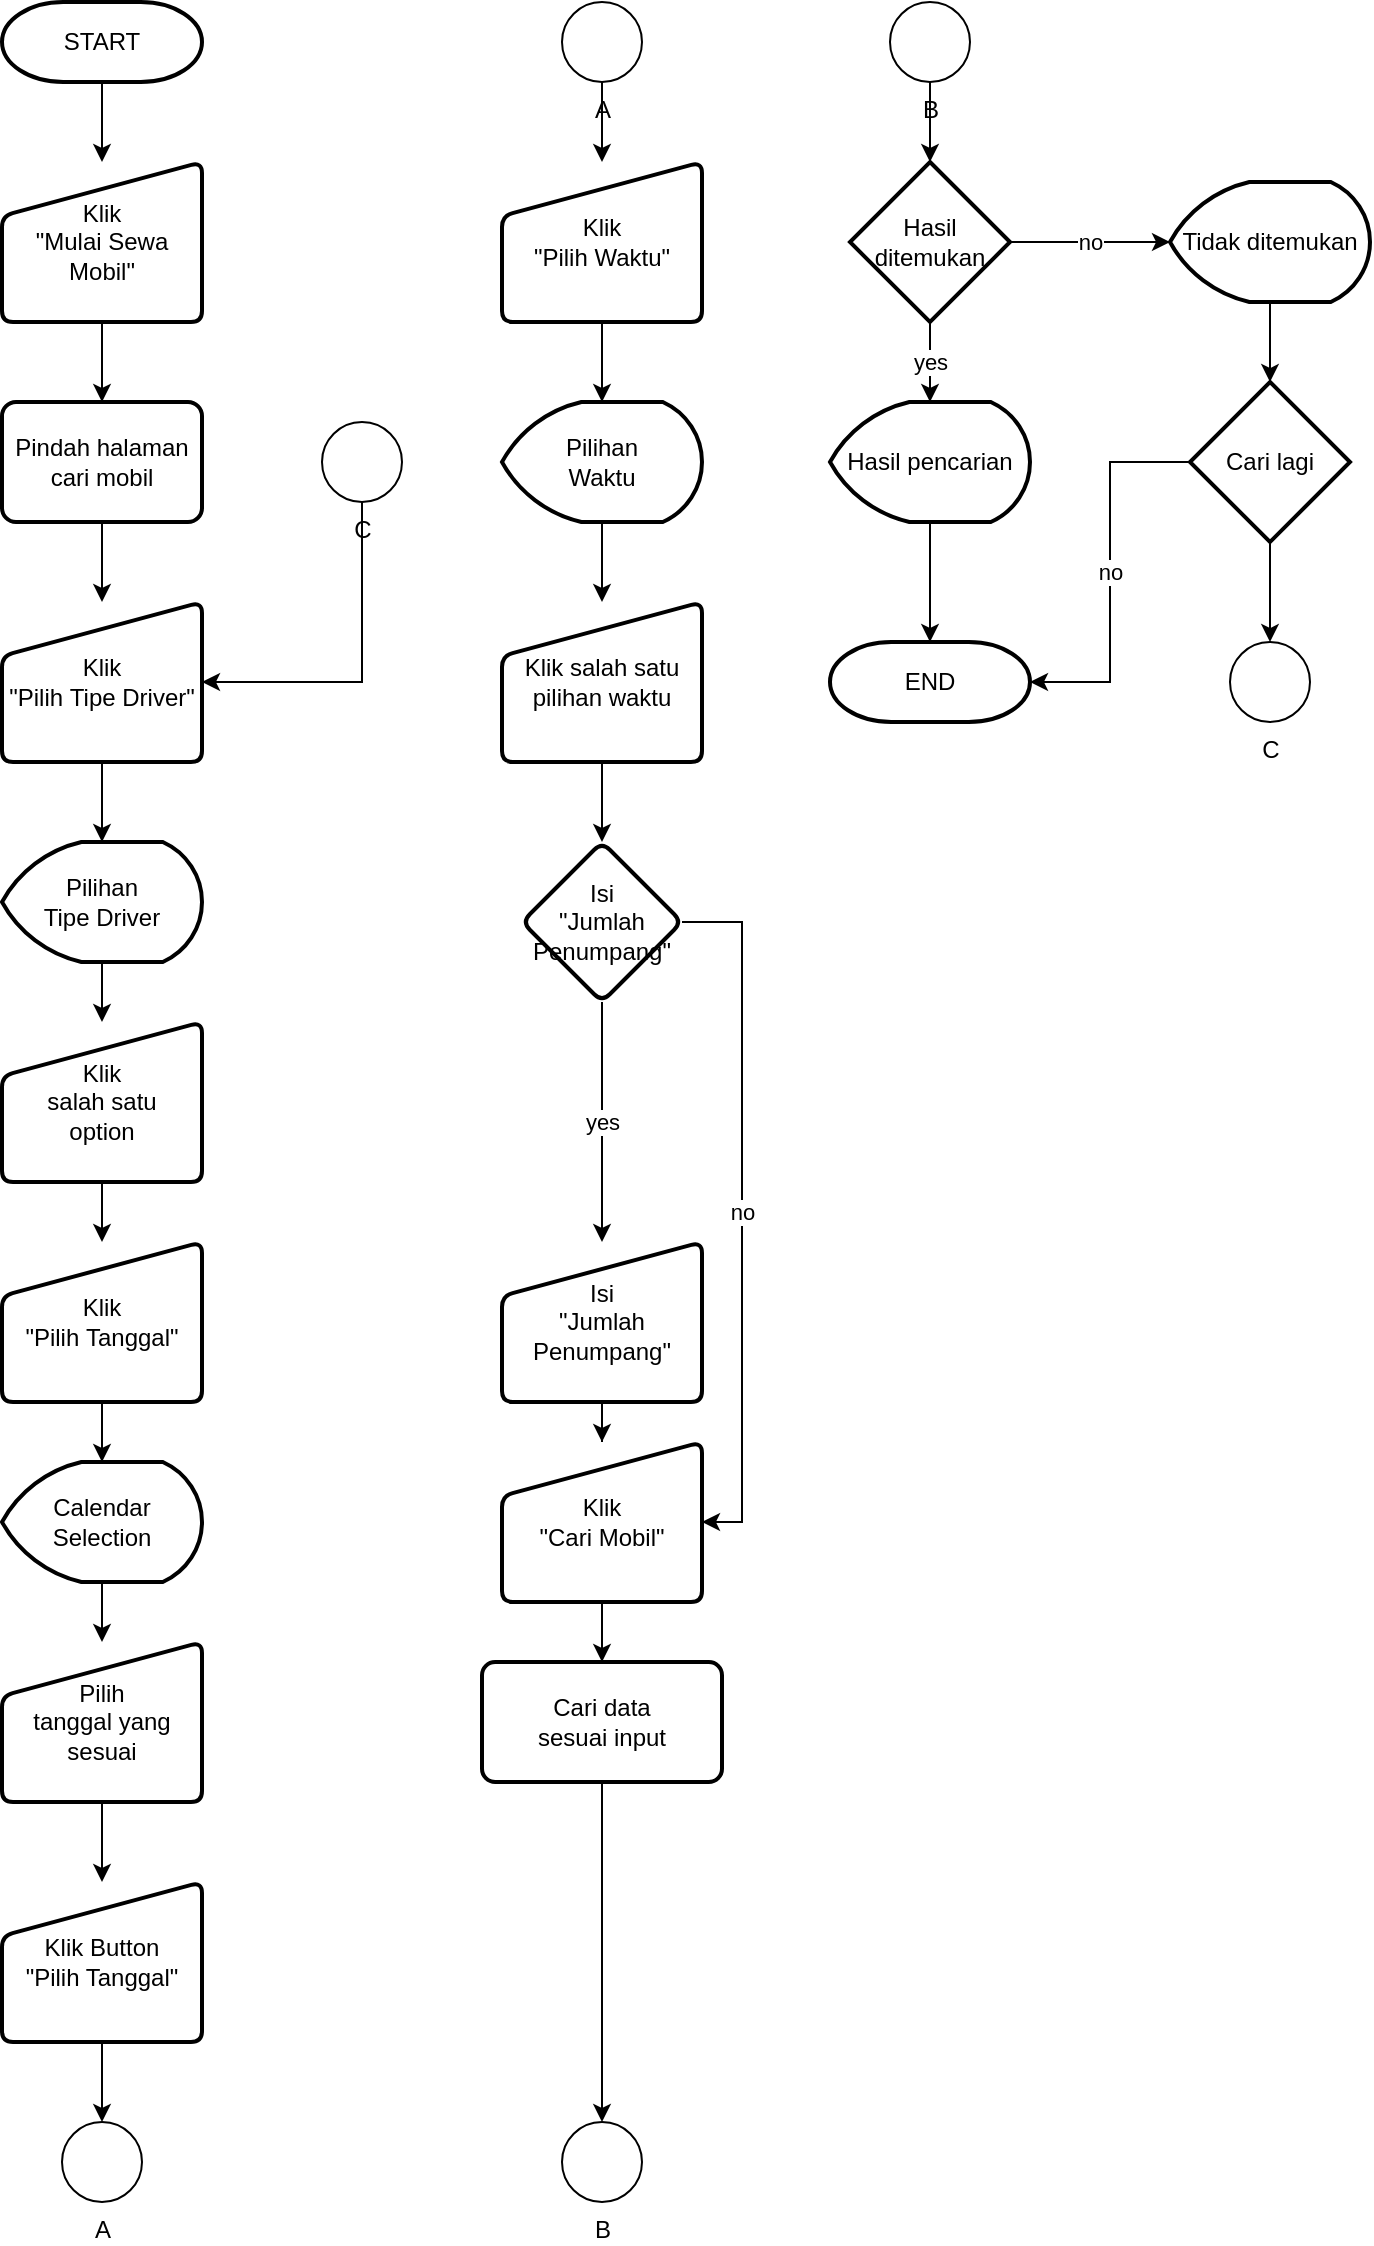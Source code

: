 <mxfile version="24.7.6">
  <diagram id="C5RBs43oDa-KdzZeNtuy" name="Page-1">
    <mxGraphModel dx="1366" dy="735" grid="1" gridSize="10" guides="1" tooltips="1" connect="1" arrows="1" fold="1" page="1" pageScale="1" pageWidth="827" pageHeight="1169" background="#ffffff" math="0" shadow="0">
      <root>
        <mxCell id="WIyWlLk6GJQsqaUBKTNV-0" />
        <mxCell id="WIyWlLk6GJQsqaUBKTNV-1" parent="WIyWlLk6GJQsqaUBKTNV-0" />
        <mxCell id="RG922FBDrMQfjiyfUO0k-10" value="" style="edgeStyle=orthogonalEdgeStyle;rounded=0;orthogonalLoop=1;jettySize=auto;html=1;" edge="1" parent="WIyWlLk6GJQsqaUBKTNV-1" source="RG922FBDrMQfjiyfUO0k-1" target="RG922FBDrMQfjiyfUO0k-2">
          <mxGeometry relative="1" as="geometry" />
        </mxCell>
        <mxCell id="RG922FBDrMQfjiyfUO0k-1" value="START" style="strokeWidth=2;html=1;shape=mxgraph.flowchart.terminator;whiteSpace=wrap;" vertex="1" parent="WIyWlLk6GJQsqaUBKTNV-1">
          <mxGeometry x="50" y="10" width="100" height="40" as="geometry" />
        </mxCell>
        <mxCell id="RG922FBDrMQfjiyfUO0k-5" value="" style="edgeStyle=orthogonalEdgeStyle;rounded=0;orthogonalLoop=1;jettySize=auto;html=1;" edge="1" parent="WIyWlLk6GJQsqaUBKTNV-1" source="RG922FBDrMQfjiyfUO0k-2" target="RG922FBDrMQfjiyfUO0k-4">
          <mxGeometry relative="1" as="geometry" />
        </mxCell>
        <mxCell id="RG922FBDrMQfjiyfUO0k-2" value="Klik&lt;div&gt;&quot;Mulai Sewa Mobil&quot;&lt;/div&gt;" style="html=1;strokeWidth=2;shape=manualInput;whiteSpace=wrap;rounded=1;size=27;arcSize=11;align=center;" vertex="1" parent="WIyWlLk6GJQsqaUBKTNV-1">
          <mxGeometry x="50" y="90" width="100" height="80" as="geometry" />
        </mxCell>
        <mxCell id="RG922FBDrMQfjiyfUO0k-7" value="" style="edgeStyle=orthogonalEdgeStyle;rounded=0;orthogonalLoop=1;jettySize=auto;html=1;" edge="1" parent="WIyWlLk6GJQsqaUBKTNV-1" source="RG922FBDrMQfjiyfUO0k-4" target="RG922FBDrMQfjiyfUO0k-6">
          <mxGeometry relative="1" as="geometry" />
        </mxCell>
        <mxCell id="RG922FBDrMQfjiyfUO0k-4" value="Pindah halaman cari mobil" style="rounded=1;whiteSpace=wrap;html=1;absoluteArcSize=1;arcSize=14;strokeWidth=2;" vertex="1" parent="WIyWlLk6GJQsqaUBKTNV-1">
          <mxGeometry x="50" y="210" width="100" height="60" as="geometry" />
        </mxCell>
        <mxCell id="RG922FBDrMQfjiyfUO0k-42" value="" style="edgeStyle=orthogonalEdgeStyle;rounded=0;orthogonalLoop=1;jettySize=auto;html=1;" edge="1" parent="WIyWlLk6GJQsqaUBKTNV-1" source="RG922FBDrMQfjiyfUO0k-6" target="RG922FBDrMQfjiyfUO0k-41">
          <mxGeometry relative="1" as="geometry" />
        </mxCell>
        <mxCell id="RG922FBDrMQfjiyfUO0k-6" value="Klik&lt;div&gt;&quot;Pilih&amp;nbsp;&lt;span style=&quot;background-color: initial;&quot;&gt;Tipe Driver&quot;&lt;/span&gt;&lt;/div&gt;" style="html=1;strokeWidth=2;shape=manualInput;whiteSpace=wrap;rounded=1;size=27;arcSize=11;align=center;" vertex="1" parent="WIyWlLk6GJQsqaUBKTNV-1">
          <mxGeometry x="50" y="310" width="100" height="80" as="geometry" />
        </mxCell>
        <mxCell id="RG922FBDrMQfjiyfUO0k-61" value="" style="edgeStyle=orthogonalEdgeStyle;rounded=0;orthogonalLoop=1;jettySize=auto;html=1;" edge="1" parent="WIyWlLk6GJQsqaUBKTNV-1" source="RG922FBDrMQfjiyfUO0k-30" target="RG922FBDrMQfjiyfUO0k-60">
          <mxGeometry relative="1" as="geometry" />
        </mxCell>
        <mxCell id="RG922FBDrMQfjiyfUO0k-30" value="Klik&lt;div&gt;&quot;Pilih&amp;nbsp;&lt;span style=&quot;background-color: initial;&quot;&gt;Waktu&quot;&lt;/span&gt;&lt;/div&gt;" style="html=1;strokeWidth=2;shape=manualInput;whiteSpace=wrap;rounded=1;size=27;arcSize=11;align=center;" vertex="1" parent="WIyWlLk6GJQsqaUBKTNV-1">
          <mxGeometry x="300" y="90" width="100" height="80" as="geometry" />
        </mxCell>
        <mxCell id="RG922FBDrMQfjiyfUO0k-40" value="END" style="strokeWidth=2;html=1;shape=mxgraph.flowchart.terminator;whiteSpace=wrap;" vertex="1" parent="WIyWlLk6GJQsqaUBKTNV-1">
          <mxGeometry x="464" y="330" width="100" height="40" as="geometry" />
        </mxCell>
        <mxCell id="RG922FBDrMQfjiyfUO0k-44" value="" style="edgeStyle=orthogonalEdgeStyle;rounded=0;orthogonalLoop=1;jettySize=auto;html=1;" edge="1" parent="WIyWlLk6GJQsqaUBKTNV-1" source="RG922FBDrMQfjiyfUO0k-41" target="RG922FBDrMQfjiyfUO0k-43">
          <mxGeometry relative="1" as="geometry" />
        </mxCell>
        <mxCell id="RG922FBDrMQfjiyfUO0k-41" value="Pilihan&lt;div&gt;Tipe Driver&lt;/div&gt;" style="strokeWidth=2;html=1;shape=mxgraph.flowchart.display;whiteSpace=wrap;" vertex="1" parent="WIyWlLk6GJQsqaUBKTNV-1">
          <mxGeometry x="50" y="430" width="100" height="60" as="geometry" />
        </mxCell>
        <mxCell id="RG922FBDrMQfjiyfUO0k-46" value="" style="edgeStyle=orthogonalEdgeStyle;rounded=0;orthogonalLoop=1;jettySize=auto;html=1;" edge="1" parent="WIyWlLk6GJQsqaUBKTNV-1" source="RG922FBDrMQfjiyfUO0k-43" target="RG922FBDrMQfjiyfUO0k-45">
          <mxGeometry relative="1" as="geometry" />
        </mxCell>
        <mxCell id="RG922FBDrMQfjiyfUO0k-43" value="Klik&lt;br&gt;salah satu&lt;div&gt;option&lt;/div&gt;" style="html=1;strokeWidth=2;shape=manualInput;whiteSpace=wrap;rounded=1;size=27;arcSize=11;align=center;" vertex="1" parent="WIyWlLk6GJQsqaUBKTNV-1">
          <mxGeometry x="50" y="520" width="100" height="80" as="geometry" />
        </mxCell>
        <mxCell id="RG922FBDrMQfjiyfUO0k-48" value="" style="edgeStyle=orthogonalEdgeStyle;rounded=0;orthogonalLoop=1;jettySize=auto;html=1;" edge="1" parent="WIyWlLk6GJQsqaUBKTNV-1" source="RG922FBDrMQfjiyfUO0k-45" target="RG922FBDrMQfjiyfUO0k-47">
          <mxGeometry relative="1" as="geometry" />
        </mxCell>
        <mxCell id="RG922FBDrMQfjiyfUO0k-45" value="Klik&lt;div&gt;&quot;Pilih&amp;nbsp;&lt;span style=&quot;background-color: initial;&quot;&gt;Tanggal&quot;&lt;/span&gt;&lt;/div&gt;" style="html=1;strokeWidth=2;shape=manualInput;whiteSpace=wrap;rounded=1;size=27;arcSize=11;align=center;" vertex="1" parent="WIyWlLk6GJQsqaUBKTNV-1">
          <mxGeometry x="50" y="630" width="100" height="80" as="geometry" />
        </mxCell>
        <mxCell id="RG922FBDrMQfjiyfUO0k-50" value="" style="edgeStyle=orthogonalEdgeStyle;rounded=0;orthogonalLoop=1;jettySize=auto;html=1;" edge="1" parent="WIyWlLk6GJQsqaUBKTNV-1" source="RG922FBDrMQfjiyfUO0k-47" target="RG922FBDrMQfjiyfUO0k-49">
          <mxGeometry relative="1" as="geometry" />
        </mxCell>
        <mxCell id="RG922FBDrMQfjiyfUO0k-47" value="Calendar Selection" style="strokeWidth=2;html=1;shape=mxgraph.flowchart.display;whiteSpace=wrap;" vertex="1" parent="WIyWlLk6GJQsqaUBKTNV-1">
          <mxGeometry x="50" y="740" width="100" height="60" as="geometry" />
        </mxCell>
        <mxCell id="RG922FBDrMQfjiyfUO0k-52" value="" style="edgeStyle=orthogonalEdgeStyle;rounded=0;orthogonalLoop=1;jettySize=auto;html=1;" edge="1" parent="WIyWlLk6GJQsqaUBKTNV-1" source="RG922FBDrMQfjiyfUO0k-49" target="RG922FBDrMQfjiyfUO0k-51">
          <mxGeometry relative="1" as="geometry" />
        </mxCell>
        <mxCell id="RG922FBDrMQfjiyfUO0k-49" value="Pilih&lt;div&gt;tanggal yang sesuai&lt;/div&gt;" style="html=1;strokeWidth=2;shape=manualInput;whiteSpace=wrap;rounded=1;size=27;arcSize=11;align=center;" vertex="1" parent="WIyWlLk6GJQsqaUBKTNV-1">
          <mxGeometry x="50" y="830" width="100" height="80" as="geometry" />
        </mxCell>
        <mxCell id="RG922FBDrMQfjiyfUO0k-55" value="" style="edgeStyle=orthogonalEdgeStyle;rounded=0;orthogonalLoop=1;jettySize=auto;html=1;" edge="1" parent="WIyWlLk6GJQsqaUBKTNV-1" source="RG922FBDrMQfjiyfUO0k-51" target="RG922FBDrMQfjiyfUO0k-53">
          <mxGeometry relative="1" as="geometry" />
        </mxCell>
        <mxCell id="RG922FBDrMQfjiyfUO0k-51" value="Klik Button&lt;div&gt;&quot;Pilih Tanggal&quot;&lt;/div&gt;" style="html=1;strokeWidth=2;shape=manualInput;whiteSpace=wrap;rounded=1;size=27;arcSize=11;align=center;" vertex="1" parent="WIyWlLk6GJQsqaUBKTNV-1">
          <mxGeometry x="50" y="950" width="100" height="80" as="geometry" />
        </mxCell>
        <mxCell id="RG922FBDrMQfjiyfUO0k-53" value="A" style="verticalLabelPosition=bottom;verticalAlign=top;html=1;shape=mxgraph.flowchart.on-page_reference;" vertex="1" parent="WIyWlLk6GJQsqaUBKTNV-1">
          <mxGeometry x="80" y="1070" width="40" height="40" as="geometry" />
        </mxCell>
        <mxCell id="RG922FBDrMQfjiyfUO0k-57" value="" style="edgeStyle=orthogonalEdgeStyle;rounded=0;orthogonalLoop=1;jettySize=auto;html=1;" edge="1" parent="WIyWlLk6GJQsqaUBKTNV-1" source="RG922FBDrMQfjiyfUO0k-56" target="RG922FBDrMQfjiyfUO0k-30">
          <mxGeometry relative="1" as="geometry" />
        </mxCell>
        <mxCell id="RG922FBDrMQfjiyfUO0k-56" value="A" style="verticalLabelPosition=bottom;verticalAlign=top;html=1;shape=mxgraph.flowchart.on-page_reference;" vertex="1" parent="WIyWlLk6GJQsqaUBKTNV-1">
          <mxGeometry x="330" y="10" width="40" height="40" as="geometry" />
        </mxCell>
        <mxCell id="RG922FBDrMQfjiyfUO0k-66" value="" style="edgeStyle=orthogonalEdgeStyle;rounded=0;orthogonalLoop=1;jettySize=auto;html=1;" edge="1" parent="WIyWlLk6GJQsqaUBKTNV-1" source="RG922FBDrMQfjiyfUO0k-58" target="RG922FBDrMQfjiyfUO0k-65">
          <mxGeometry relative="1" as="geometry" />
        </mxCell>
        <mxCell id="RG922FBDrMQfjiyfUO0k-58" value="Klik salah satu pilihan waktu" style="html=1;strokeWidth=2;shape=manualInput;whiteSpace=wrap;rounded=1;size=27;arcSize=11;align=center;" vertex="1" parent="WIyWlLk6GJQsqaUBKTNV-1">
          <mxGeometry x="300" y="310" width="100" height="80" as="geometry" />
        </mxCell>
        <mxCell id="RG922FBDrMQfjiyfUO0k-62" value="" style="edgeStyle=orthogonalEdgeStyle;rounded=0;orthogonalLoop=1;jettySize=auto;html=1;" edge="1" parent="WIyWlLk6GJQsqaUBKTNV-1" source="RG922FBDrMQfjiyfUO0k-60" target="RG922FBDrMQfjiyfUO0k-58">
          <mxGeometry relative="1" as="geometry" />
        </mxCell>
        <mxCell id="RG922FBDrMQfjiyfUO0k-60" value="Pilihan&lt;div&gt;Waktu&lt;/div&gt;" style="strokeWidth=2;html=1;shape=mxgraph.flowchart.display;whiteSpace=wrap;" vertex="1" parent="WIyWlLk6GJQsqaUBKTNV-1">
          <mxGeometry x="300" y="210" width="100" height="60" as="geometry" />
        </mxCell>
        <mxCell id="RG922FBDrMQfjiyfUO0k-75" value="no" style="edgeStyle=orthogonalEdgeStyle;rounded=0;orthogonalLoop=1;jettySize=auto;html=1;exitX=1;exitY=0.5;exitDx=0;exitDy=0;entryX=1;entryY=0.5;entryDx=0;entryDy=0;" edge="1" parent="WIyWlLk6GJQsqaUBKTNV-1" source="RG922FBDrMQfjiyfUO0k-65" target="RG922FBDrMQfjiyfUO0k-72">
          <mxGeometry relative="1" as="geometry" />
        </mxCell>
        <mxCell id="RG922FBDrMQfjiyfUO0k-78" value="yes" style="edgeStyle=orthogonalEdgeStyle;rounded=0;orthogonalLoop=1;jettySize=auto;html=1;" edge="1" parent="WIyWlLk6GJQsqaUBKTNV-1" source="RG922FBDrMQfjiyfUO0k-65" target="RG922FBDrMQfjiyfUO0k-77">
          <mxGeometry relative="1" as="geometry" />
        </mxCell>
        <mxCell id="RG922FBDrMQfjiyfUO0k-65" value="Isi&lt;div&gt;&quot;Jumlah Penumpang&quot;&lt;/div&gt;" style="rhombus;whiteSpace=wrap;html=1;strokeWidth=2;rounded=1;arcSize=11;" vertex="1" parent="WIyWlLk6GJQsqaUBKTNV-1">
          <mxGeometry x="310" y="430" width="80" height="80" as="geometry" />
        </mxCell>
        <mxCell id="RG922FBDrMQfjiyfUO0k-82" value="" style="edgeStyle=orthogonalEdgeStyle;rounded=0;orthogonalLoop=1;jettySize=auto;html=1;entryX=0.5;entryY=0;entryDx=0;entryDy=0;entryPerimeter=0;" edge="1" parent="WIyWlLk6GJQsqaUBKTNV-1" source="RG922FBDrMQfjiyfUO0k-68" target="RG922FBDrMQfjiyfUO0k-84">
          <mxGeometry relative="1" as="geometry">
            <mxPoint x="350" y="950" as="targetPoint" />
          </mxGeometry>
        </mxCell>
        <mxCell id="RG922FBDrMQfjiyfUO0k-68" value="Cari data&lt;div&gt;sesuai input&lt;/div&gt;" style="whiteSpace=wrap;html=1;strokeWidth=2;rounded=1;arcSize=11;" vertex="1" parent="WIyWlLk6GJQsqaUBKTNV-1">
          <mxGeometry x="290" y="840" width="120" height="60" as="geometry" />
        </mxCell>
        <mxCell id="RG922FBDrMQfjiyfUO0k-74" value="" style="edgeStyle=orthogonalEdgeStyle;rounded=0;orthogonalLoop=1;jettySize=auto;html=1;" edge="1" parent="WIyWlLk6GJQsqaUBKTNV-1" source="RG922FBDrMQfjiyfUO0k-72" target="RG922FBDrMQfjiyfUO0k-68">
          <mxGeometry relative="1" as="geometry" />
        </mxCell>
        <mxCell id="RG922FBDrMQfjiyfUO0k-72" value="Klik&lt;div&gt;&quot;Cari Mobil&quot;&lt;/div&gt;" style="html=1;strokeWidth=2;shape=manualInput;whiteSpace=wrap;rounded=1;size=27;arcSize=11;align=center;" vertex="1" parent="WIyWlLk6GJQsqaUBKTNV-1">
          <mxGeometry x="300" y="730" width="100" height="80" as="geometry" />
        </mxCell>
        <mxCell id="RG922FBDrMQfjiyfUO0k-79" value="" style="edgeStyle=orthogonalEdgeStyle;rounded=0;orthogonalLoop=1;jettySize=auto;html=1;" edge="1" parent="WIyWlLk6GJQsqaUBKTNV-1" source="RG922FBDrMQfjiyfUO0k-77" target="RG922FBDrMQfjiyfUO0k-72">
          <mxGeometry relative="1" as="geometry" />
        </mxCell>
        <mxCell id="RG922FBDrMQfjiyfUO0k-77" value="Isi&lt;div&gt;&quot;Jumlah Penumpang&quot;&lt;/div&gt;" style="html=1;strokeWidth=2;shape=manualInput;whiteSpace=wrap;rounded=1;size=27;arcSize=11;align=center;" vertex="1" parent="WIyWlLk6GJQsqaUBKTNV-1">
          <mxGeometry x="300" y="630" width="100" height="80" as="geometry" />
        </mxCell>
        <mxCell id="RG922FBDrMQfjiyfUO0k-95" value="" style="edgeStyle=orthogonalEdgeStyle;rounded=0;orthogonalLoop=1;jettySize=auto;html=1;" edge="1" parent="WIyWlLk6GJQsqaUBKTNV-1" source="RG922FBDrMQfjiyfUO0k-80" target="RG922FBDrMQfjiyfUO0k-40">
          <mxGeometry relative="1" as="geometry" />
        </mxCell>
        <mxCell id="RG922FBDrMQfjiyfUO0k-80" value="Hasil pencarian" style="strokeWidth=2;html=1;shape=mxgraph.flowchart.display;whiteSpace=wrap;" vertex="1" parent="WIyWlLk6GJQsqaUBKTNV-1">
          <mxGeometry x="464" y="210" width="100" height="60" as="geometry" />
        </mxCell>
        <mxCell id="RG922FBDrMQfjiyfUO0k-87" value="yes" style="edgeStyle=orthogonalEdgeStyle;rounded=0;orthogonalLoop=1;jettySize=auto;html=1;" edge="1" parent="WIyWlLk6GJQsqaUBKTNV-1" source="RG922FBDrMQfjiyfUO0k-83" target="RG922FBDrMQfjiyfUO0k-80">
          <mxGeometry relative="1" as="geometry" />
        </mxCell>
        <mxCell id="RG922FBDrMQfjiyfUO0k-89" value="no" style="edgeStyle=orthogonalEdgeStyle;rounded=0;orthogonalLoop=1;jettySize=auto;html=1;" edge="1" parent="WIyWlLk6GJQsqaUBKTNV-1" source="RG922FBDrMQfjiyfUO0k-83" target="RG922FBDrMQfjiyfUO0k-88">
          <mxGeometry relative="1" as="geometry" />
        </mxCell>
        <mxCell id="RG922FBDrMQfjiyfUO0k-83" value="Hasil ditemukan" style="strokeWidth=2;html=1;shape=mxgraph.flowchart.decision;whiteSpace=wrap;" vertex="1" parent="WIyWlLk6GJQsqaUBKTNV-1">
          <mxGeometry x="474" y="90" width="80" height="80" as="geometry" />
        </mxCell>
        <mxCell id="RG922FBDrMQfjiyfUO0k-84" value="B" style="verticalLabelPosition=bottom;verticalAlign=top;html=1;shape=mxgraph.flowchart.on-page_reference;" vertex="1" parent="WIyWlLk6GJQsqaUBKTNV-1">
          <mxGeometry x="330" y="1070" width="40" height="40" as="geometry" />
        </mxCell>
        <mxCell id="RG922FBDrMQfjiyfUO0k-86" value="" style="edgeStyle=orthogonalEdgeStyle;rounded=0;orthogonalLoop=1;jettySize=auto;html=1;" edge="1" parent="WIyWlLk6GJQsqaUBKTNV-1" source="RG922FBDrMQfjiyfUO0k-85" target="RG922FBDrMQfjiyfUO0k-83">
          <mxGeometry relative="1" as="geometry" />
        </mxCell>
        <mxCell id="RG922FBDrMQfjiyfUO0k-85" value="B" style="verticalLabelPosition=bottom;verticalAlign=top;html=1;shape=mxgraph.flowchart.on-page_reference;" vertex="1" parent="WIyWlLk6GJQsqaUBKTNV-1">
          <mxGeometry x="494" y="10" width="40" height="40" as="geometry" />
        </mxCell>
        <mxCell id="RG922FBDrMQfjiyfUO0k-91" value="" style="edgeStyle=orthogonalEdgeStyle;rounded=0;orthogonalLoop=1;jettySize=auto;html=1;" edge="1" parent="WIyWlLk6GJQsqaUBKTNV-1" source="RG922FBDrMQfjiyfUO0k-88" target="RG922FBDrMQfjiyfUO0k-90">
          <mxGeometry relative="1" as="geometry" />
        </mxCell>
        <mxCell id="RG922FBDrMQfjiyfUO0k-88" value="Tidak ditemukan" style="strokeWidth=2;html=1;shape=mxgraph.flowchart.display;whiteSpace=wrap;" vertex="1" parent="WIyWlLk6GJQsqaUBKTNV-1">
          <mxGeometry x="634" y="100" width="100" height="60" as="geometry" />
        </mxCell>
        <mxCell id="RG922FBDrMQfjiyfUO0k-97" value="" style="edgeStyle=orthogonalEdgeStyle;rounded=0;orthogonalLoop=1;jettySize=auto;html=1;" edge="1" parent="WIyWlLk6GJQsqaUBKTNV-1" source="RG922FBDrMQfjiyfUO0k-90" target="RG922FBDrMQfjiyfUO0k-94">
          <mxGeometry relative="1" as="geometry" />
        </mxCell>
        <mxCell id="RG922FBDrMQfjiyfUO0k-90" value="Cari lagi" style="rhombus;whiteSpace=wrap;html=1;strokeWidth=2;" vertex="1" parent="WIyWlLk6GJQsqaUBKTNV-1">
          <mxGeometry x="644" y="200" width="80" height="80" as="geometry" />
        </mxCell>
        <mxCell id="RG922FBDrMQfjiyfUO0k-94" value="C" style="verticalLabelPosition=bottom;verticalAlign=top;html=1;shape=mxgraph.flowchart.on-page_reference;" vertex="1" parent="WIyWlLk6GJQsqaUBKTNV-1">
          <mxGeometry x="664" y="330" width="40" height="40" as="geometry" />
        </mxCell>
        <mxCell id="RG922FBDrMQfjiyfUO0k-96" value="no" style="edgeStyle=orthogonalEdgeStyle;rounded=0;orthogonalLoop=1;jettySize=auto;html=1;exitX=0;exitY=0.5;exitDx=0;exitDy=0;entryX=1;entryY=0.5;entryDx=0;entryDy=0;entryPerimeter=0;" edge="1" parent="WIyWlLk6GJQsqaUBKTNV-1" source="RG922FBDrMQfjiyfUO0k-90" target="RG922FBDrMQfjiyfUO0k-40">
          <mxGeometry relative="1" as="geometry" />
        </mxCell>
        <mxCell id="RG922FBDrMQfjiyfUO0k-99" style="edgeStyle=orthogonalEdgeStyle;rounded=0;orthogonalLoop=1;jettySize=auto;html=1;exitX=0.5;exitY=1;exitDx=0;exitDy=0;exitPerimeter=0;entryX=1;entryY=0.5;entryDx=0;entryDy=0;" edge="1" parent="WIyWlLk6GJQsqaUBKTNV-1" source="RG922FBDrMQfjiyfUO0k-98" target="RG922FBDrMQfjiyfUO0k-6">
          <mxGeometry relative="1" as="geometry" />
        </mxCell>
        <mxCell id="RG922FBDrMQfjiyfUO0k-98" value="C" style="verticalLabelPosition=bottom;verticalAlign=top;html=1;shape=mxgraph.flowchart.on-page_reference;" vertex="1" parent="WIyWlLk6GJQsqaUBKTNV-1">
          <mxGeometry x="210" y="220" width="40" height="40" as="geometry" />
        </mxCell>
      </root>
    </mxGraphModel>
  </diagram>
</mxfile>
